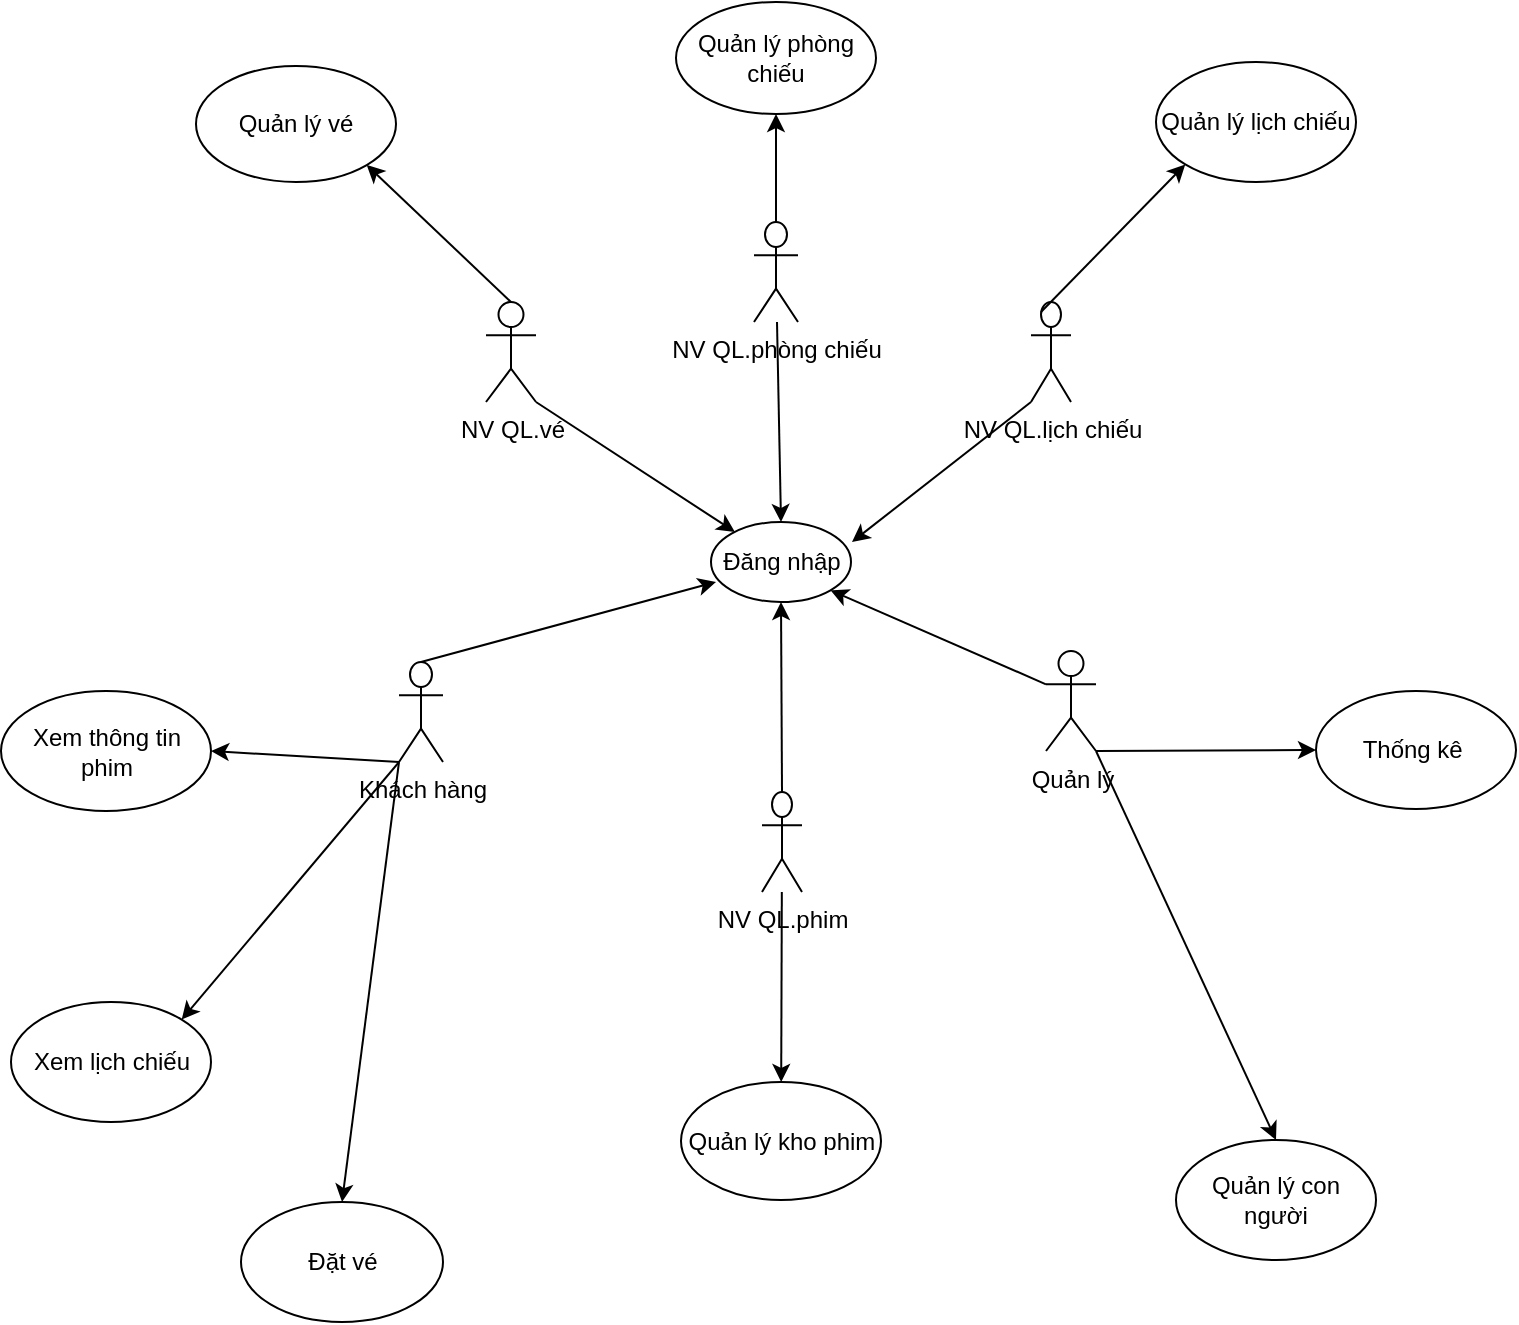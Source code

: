 <mxfile version="10.6.0" type="device"><diagram id="4j71kcNBQPuQ7bU35u-V" name="Page-1"><mxGraphModel dx="792" dy="450" grid="1" gridSize="10" guides="1" tooltips="1" connect="1" arrows="1" fold="1" page="1" pageScale="1" pageWidth="827" pageHeight="1169" math="0" shadow="0"><root><mxCell id="0"/><mxCell id="1" parent="0"/><mxCell id="J8LQusGur8QWoGwCyjbD-1" value="Đăng nhập" style="ellipse;whiteSpace=wrap;html=1;" parent="1" vertex="1"><mxGeometry x="367.5" y="320" width="70" height="40" as="geometry"/></mxCell><mxCell id="J8LQusGur8QWoGwCyjbD-2" value="NV QL.vé" style="shape=umlActor;verticalLabelPosition=bottom;labelBackgroundColor=#ffffff;verticalAlign=top;html=1;outlineConnect=0;" parent="1" vertex="1"><mxGeometry x="255" y="210" width="25" height="50" as="geometry"/></mxCell><mxCell id="J8LQusGur8QWoGwCyjbD-3" value="NV QL.phòng chiếu" style="shape=umlActor;verticalLabelPosition=bottom;labelBackgroundColor=#ffffff;verticalAlign=top;html=1;outlineConnect=0;" parent="1" vertex="1"><mxGeometry x="389" y="170" width="22" height="50" as="geometry"/></mxCell><mxCell id="J8LQusGur8QWoGwCyjbD-5" value="NV QL.lịch chiếu" style="shape=umlActor;verticalLabelPosition=bottom;labelBackgroundColor=#ffffff;verticalAlign=top;html=1;outlineConnect=0;" parent="1" vertex="1"><mxGeometry x="527.5" y="210" width="20" height="50" as="geometry"/></mxCell><mxCell id="J8LQusGur8QWoGwCyjbD-6" value="NV QL.phim" style="shape=umlActor;verticalLabelPosition=bottom;labelBackgroundColor=#ffffff;verticalAlign=top;html=1;outlineConnect=0;" parent="1" vertex="1"><mxGeometry x="393" y="455" width="20" height="50" as="geometry"/></mxCell><mxCell id="J8LQusGur8QWoGwCyjbD-7" value="Quản lý" style="shape=umlActor;verticalLabelPosition=bottom;labelBackgroundColor=#ffffff;verticalAlign=top;html=1;outlineConnect=0;" parent="1" vertex="1"><mxGeometry x="535" y="384.5" width="25" height="50" as="geometry"/></mxCell><mxCell id="J8LQusGur8QWoGwCyjbD-8" value="Khách hàng" style="shape=umlActor;verticalLabelPosition=bottom;labelBackgroundColor=#ffffff;verticalAlign=top;html=1;outlineConnect=0;" parent="1" vertex="1"><mxGeometry x="211.5" y="390" width="22" height="50" as="geometry"/></mxCell><mxCell id="J8LQusGur8QWoGwCyjbD-10" value="" style="endArrow=classic;html=1;exitX=1;exitY=1;exitDx=0;exitDy=0;exitPerimeter=0;" parent="1" source="J8LQusGur8QWoGwCyjbD-2" target="J8LQusGur8QWoGwCyjbD-1" edge="1"><mxGeometry width="50" height="50" relative="1" as="geometry"><mxPoint x="220" y="530" as="sourcePoint"/><mxPoint x="270" y="480" as="targetPoint"/></mxGeometry></mxCell><mxCell id="J8LQusGur8QWoGwCyjbD-12" value="" style="endArrow=classic;html=1;entryX=0.5;entryY=0;entryDx=0;entryDy=0;" parent="1" source="J8LQusGur8QWoGwCyjbD-3" target="J8LQusGur8QWoGwCyjbD-1" edge="1"><mxGeometry width="50" height="50" relative="1" as="geometry"><mxPoint x="220" y="530" as="sourcePoint"/><mxPoint x="270" y="480" as="targetPoint"/></mxGeometry></mxCell><mxCell id="J8LQusGur8QWoGwCyjbD-13" value="" style="endArrow=classic;html=1;exitX=0;exitY=1;exitDx=0;exitDy=0;exitPerimeter=0;entryX=1.007;entryY=0.25;entryDx=0;entryDy=0;entryPerimeter=0;" parent="1" source="J8LQusGur8QWoGwCyjbD-5" target="J8LQusGur8QWoGwCyjbD-1" edge="1"><mxGeometry width="50" height="50" relative="1" as="geometry"><mxPoint x="220" y="530" as="sourcePoint"/><mxPoint x="270" y="480" as="targetPoint"/></mxGeometry></mxCell><mxCell id="J8LQusGur8QWoGwCyjbD-14" value="" style="endArrow=classic;html=1;exitX=0.5;exitY=0;exitDx=0;exitDy=0;exitPerimeter=0;entryX=0.5;entryY=1;entryDx=0;entryDy=0;" parent="1" source="J8LQusGur8QWoGwCyjbD-6" target="J8LQusGur8QWoGwCyjbD-1" edge="1"><mxGeometry width="50" height="50" relative="1" as="geometry"><mxPoint x="220" y="530" as="sourcePoint"/><mxPoint x="270" y="480" as="targetPoint"/></mxGeometry></mxCell><mxCell id="J8LQusGur8QWoGwCyjbD-15" value="" style="endArrow=classic;html=1;exitX=0.5;exitY=0;exitDx=0;exitDy=0;exitPerimeter=0;entryX=0.036;entryY=0.75;entryDx=0;entryDy=0;entryPerimeter=0;" parent="1" source="J8LQusGur8QWoGwCyjbD-8" target="J8LQusGur8QWoGwCyjbD-1" edge="1"><mxGeometry width="50" height="50" relative="1" as="geometry"><mxPoint x="220" y="530" as="sourcePoint"/><mxPoint x="270" y="480" as="targetPoint"/></mxGeometry></mxCell><mxCell id="J8LQusGur8QWoGwCyjbD-16" value="" style="endArrow=classic;html=1;exitX=0;exitY=0.333;exitDx=0;exitDy=0;exitPerimeter=0;entryX=1;entryY=1;entryDx=0;entryDy=0;" parent="1" source="J8LQusGur8QWoGwCyjbD-7" target="J8LQusGur8QWoGwCyjbD-1" edge="1"><mxGeometry width="50" height="50" relative="1" as="geometry"><mxPoint x="220" y="530" as="sourcePoint"/><mxPoint x="270" y="480" as="targetPoint"/></mxGeometry></mxCell><mxCell id="J8LQusGur8QWoGwCyjbD-17" value="Quản lý vé" style="ellipse;whiteSpace=wrap;html=1;" parent="1" vertex="1"><mxGeometry x="110" y="92" width="100" height="58" as="geometry"/></mxCell><mxCell id="J8LQusGur8QWoGwCyjbD-18" value="Quản lý phòng chiếu" style="ellipse;whiteSpace=wrap;html=1;" parent="1" vertex="1"><mxGeometry x="350" y="60" width="100" height="56" as="geometry"/></mxCell><mxCell id="J8LQusGur8QWoGwCyjbD-19" value="Quản lý lịch chiếu" style="ellipse;whiteSpace=wrap;html=1;" parent="1" vertex="1"><mxGeometry x="590" y="90" width="100" height="60" as="geometry"/></mxCell><mxCell id="J8LQusGur8QWoGwCyjbD-20" value="Quản lý kho phim" style="ellipse;whiteSpace=wrap;html=1;" parent="1" vertex="1"><mxGeometry x="352.5" y="600" width="100" height="59" as="geometry"/></mxCell><mxCell id="J8LQusGur8QWoGwCyjbD-21" value="Xem thông tin phim" style="ellipse;whiteSpace=wrap;html=1;" parent="1" vertex="1"><mxGeometry x="12.5" y="404.5" width="105" height="60" as="geometry"/></mxCell><mxCell id="J8LQusGur8QWoGwCyjbD-22" value="Xem lịch chiếu" style="ellipse;whiteSpace=wrap;html=1;" parent="1" vertex="1"><mxGeometry x="17.5" y="560" width="100" height="60" as="geometry"/></mxCell><mxCell id="J8LQusGur8QWoGwCyjbD-23" value="Đặt vé" style="ellipse;whiteSpace=wrap;html=1;" parent="1" vertex="1"><mxGeometry x="132.5" y="660" width="101" height="60" as="geometry"/></mxCell><mxCell id="J8LQusGur8QWoGwCyjbD-26" value="Thống kê&amp;nbsp;" style="ellipse;whiteSpace=wrap;html=1;" parent="1" vertex="1"><mxGeometry x="670" y="404.5" width="100" height="59" as="geometry"/></mxCell><mxCell id="J8LQusGur8QWoGwCyjbD-27" value="" style="endArrow=classic;html=1;exitX=0.5;exitY=0;exitDx=0;exitDy=0;exitPerimeter=0;entryX=1;entryY=1;entryDx=0;entryDy=0;" parent="1" source="J8LQusGur8QWoGwCyjbD-2" target="J8LQusGur8QWoGwCyjbD-17" edge="1"><mxGeometry width="50" height="50" relative="1" as="geometry"><mxPoint x="120" y="260" as="sourcePoint"/><mxPoint x="170" y="210" as="targetPoint"/></mxGeometry></mxCell><mxCell id="J8LQusGur8QWoGwCyjbD-28" value="" style="endArrow=classic;html=1;exitX=0.5;exitY=0;exitDx=0;exitDy=0;exitPerimeter=0;entryX=0.5;entryY=1;entryDx=0;entryDy=0;" parent="1" source="J8LQusGur8QWoGwCyjbD-3" target="J8LQusGur8QWoGwCyjbD-18" edge="1"><mxGeometry width="50" height="50" relative="1" as="geometry"><mxPoint x="120" y="280" as="sourcePoint"/><mxPoint x="170" y="230" as="targetPoint"/></mxGeometry></mxCell><mxCell id="J8LQusGur8QWoGwCyjbD-29" value="" style="endArrow=classic;html=1;entryX=0;entryY=1;entryDx=0;entryDy=0;exitX=0.25;exitY=0.1;exitDx=0;exitDy=0;exitPerimeter=0;" parent="1" source="J8LQusGur8QWoGwCyjbD-5" target="J8LQusGur8QWoGwCyjbD-19" edge="1"><mxGeometry width="50" height="50" relative="1" as="geometry"><mxPoint x="590" y="170" as="sourcePoint"/><mxPoint x="640" y="120" as="targetPoint"/></mxGeometry></mxCell><mxCell id="J8LQusGur8QWoGwCyjbD-30" value="" style="endArrow=classic;html=1;" parent="1" source="J8LQusGur8QWoGwCyjbD-6" target="J8LQusGur8QWoGwCyjbD-20" edge="1"><mxGeometry width="50" height="50" relative="1" as="geometry"><mxPoint x="150" y="400" as="sourcePoint"/><mxPoint x="200" y="350" as="targetPoint"/></mxGeometry></mxCell><mxCell id="J8LQusGur8QWoGwCyjbD-31" value="" style="endArrow=classic;html=1;exitX=1;exitY=1;exitDx=0;exitDy=0;exitPerimeter=0;entryX=0;entryY=0.5;entryDx=0;entryDy=0;" parent="1" source="J8LQusGur8QWoGwCyjbD-7" target="J8LQusGur8QWoGwCyjbD-26" edge="1"><mxGeometry width="50" height="50" relative="1" as="geometry"><mxPoint x="590" y="400" as="sourcePoint"/><mxPoint x="640" y="350" as="targetPoint"/></mxGeometry></mxCell><mxCell id="J8LQusGur8QWoGwCyjbD-32" value="" style="endArrow=classic;html=1;exitX=1;exitY=1;exitDx=0;exitDy=0;exitPerimeter=0;entryX=0.5;entryY=0;entryDx=0;entryDy=0;" parent="1" source="J8LQusGur8QWoGwCyjbD-7" target="NXGoaKt8am8AGnAa43dB-1" edge="1"><mxGeometry width="50" height="50" relative="1" as="geometry"><mxPoint x="530" y="550" as="sourcePoint"/><mxPoint x="605" y="589" as="targetPoint"/></mxGeometry></mxCell><mxCell id="J8LQusGur8QWoGwCyjbD-34" value="" style="endArrow=classic;html=1;exitX=0;exitY=1;exitDx=0;exitDy=0;exitPerimeter=0;entryX=0.5;entryY=0;entryDx=0;entryDy=0;" parent="1" source="J8LQusGur8QWoGwCyjbD-8" target="J8LQusGur8QWoGwCyjbD-23" edge="1"><mxGeometry width="50" height="50" relative="1" as="geometry"><mxPoint x="290" y="630" as="sourcePoint"/><mxPoint x="340" y="580" as="targetPoint"/></mxGeometry></mxCell><mxCell id="J8LQusGur8QWoGwCyjbD-35" value="" style="endArrow=classic;html=1;exitX=0;exitY=1;exitDx=0;exitDy=0;exitPerimeter=0;entryX=1;entryY=0;entryDx=0;entryDy=0;" parent="1" source="J8LQusGur8QWoGwCyjbD-8" target="J8LQusGur8QWoGwCyjbD-22" edge="1"><mxGeometry width="50" height="50" relative="1" as="geometry"><mxPoint x="260" y="610" as="sourcePoint"/><mxPoint x="310" y="560" as="targetPoint"/></mxGeometry></mxCell><mxCell id="J8LQusGur8QWoGwCyjbD-36" value="" style="endArrow=classic;html=1;exitX=0;exitY=1;exitDx=0;exitDy=0;exitPerimeter=0;entryX=1;entryY=0.5;entryDx=0;entryDy=0;" parent="1" source="J8LQusGur8QWoGwCyjbD-8" target="J8LQusGur8QWoGwCyjbD-21" edge="1"><mxGeometry width="50" height="50" relative="1" as="geometry"><mxPoint x="240" y="550" as="sourcePoint"/><mxPoint x="290" y="500" as="targetPoint"/></mxGeometry></mxCell><mxCell id="NXGoaKt8am8AGnAa43dB-1" value="&lt;font style=&quot;vertical-align: inherit&quot;&gt;&lt;font style=&quot;vertical-align: inherit&quot;&gt;Quản lý con người&lt;/font&gt;&lt;/font&gt;" style="ellipse;whiteSpace=wrap;html=1;" vertex="1" parent="1"><mxGeometry x="600" y="629" width="100" height="60" as="geometry"/></mxCell></root></mxGraphModel></diagram></mxfile>